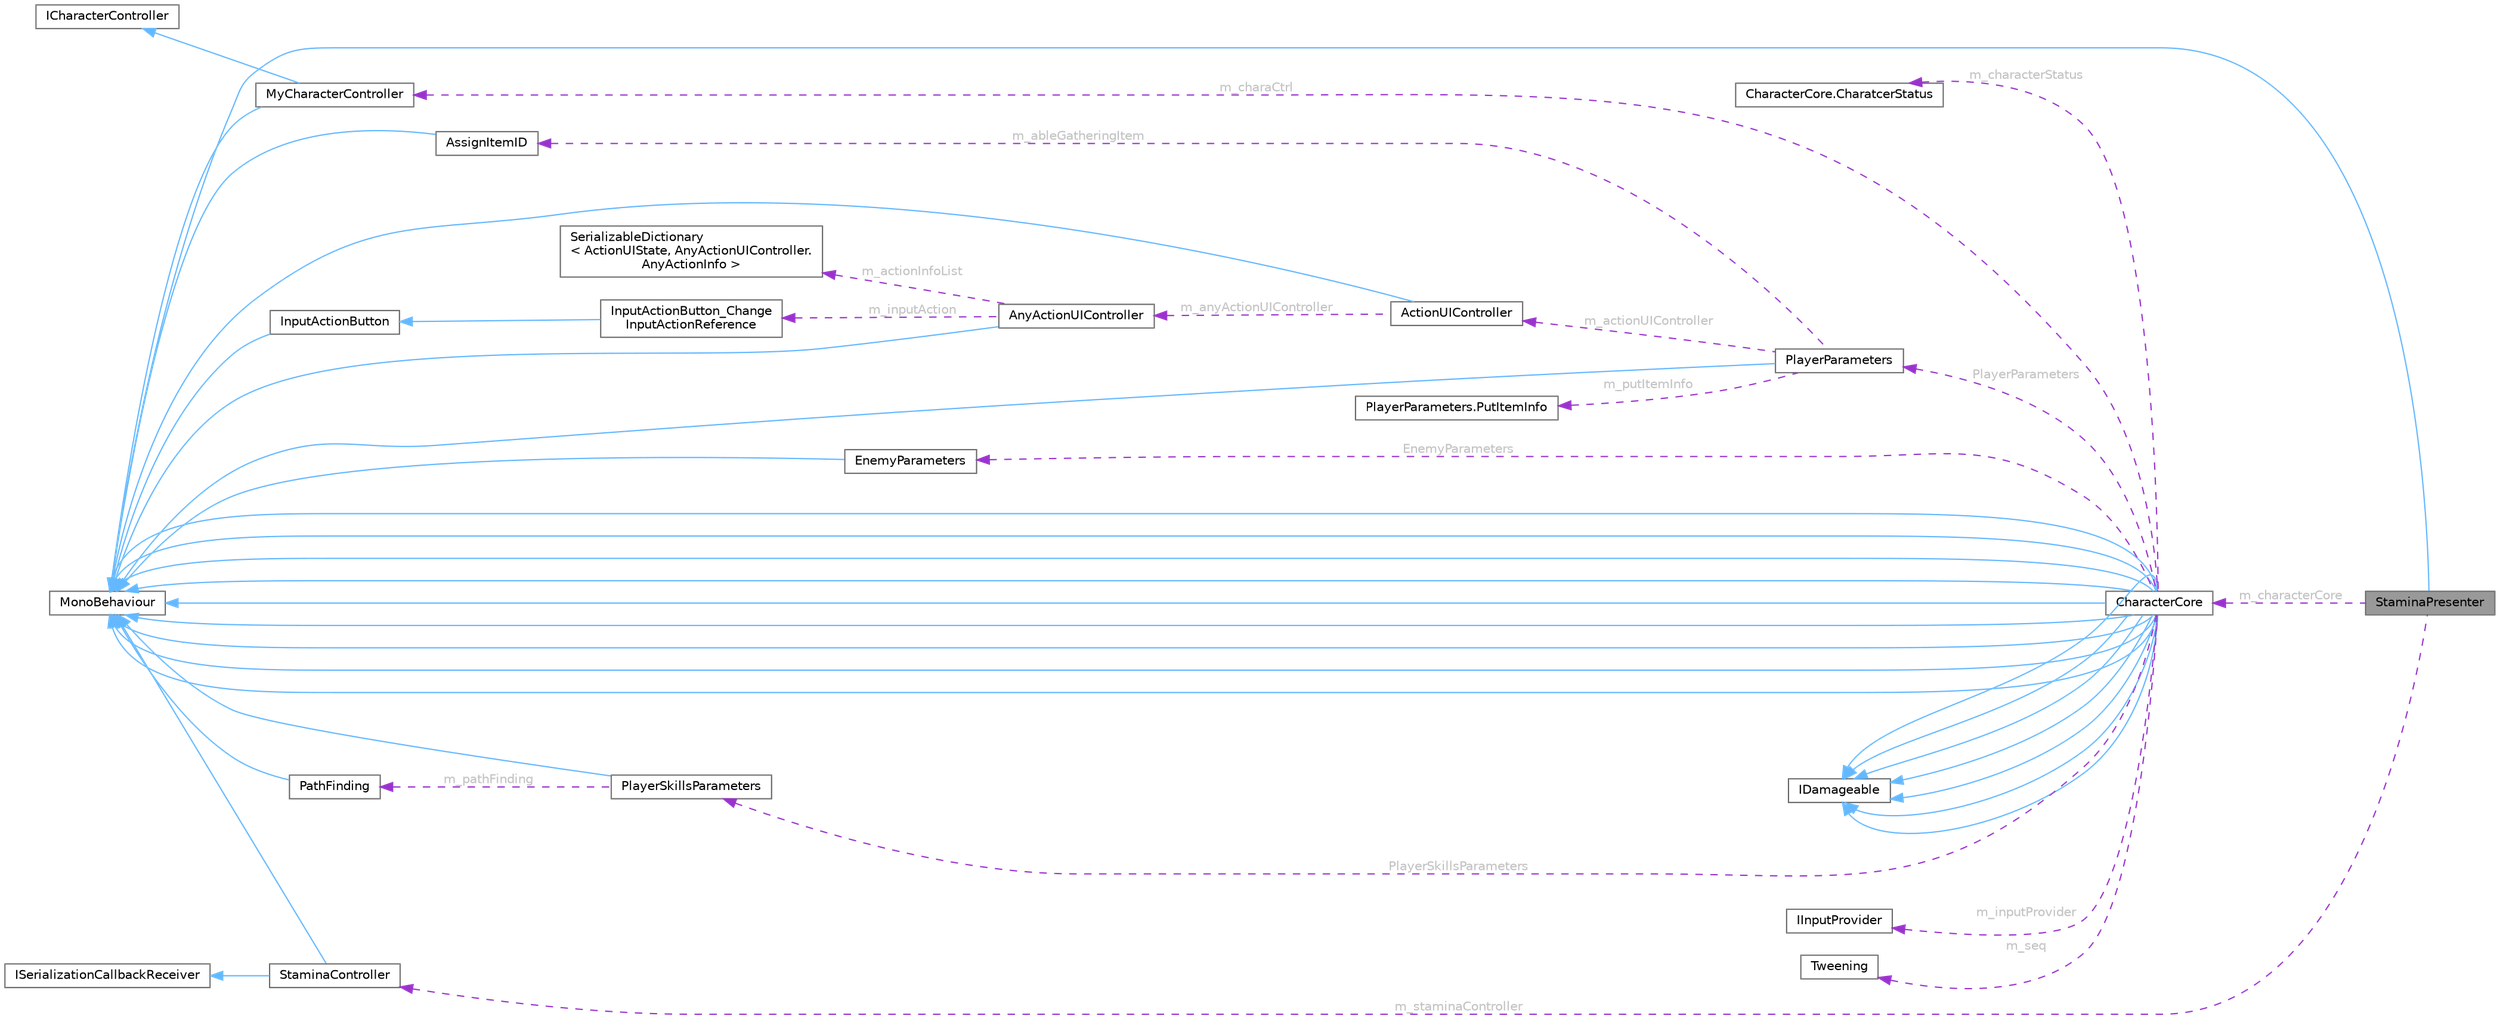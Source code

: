digraph "StaminaPresenter"
{
 // LATEX_PDF_SIZE
  bgcolor="transparent";
  edge [fontname=Helvetica,fontsize=10,labelfontname=Helvetica,labelfontsize=10];
  node [fontname=Helvetica,fontsize=10,shape=box,height=0.2,width=0.4];
  rankdir="LR";
  Node1 [id="Node000001",label="StaminaPresenter",height=0.2,width=0.4,color="gray40", fillcolor="grey60", style="filled", fontcolor="black",tooltip=" "];
  Node2 -> Node1 [id="edge1_Node000001_Node000002",dir="back",color="steelblue1",style="solid",tooltip=" "];
  Node2 [id="Node000002",label="MonoBehaviour",height=0.2,width=0.4,color="gray40", fillcolor="white", style="filled",tooltip=" "];
  Node3 -> Node1 [id="edge2_Node000001_Node000003",dir="back",color="darkorchid3",style="dashed",tooltip=" ",label=" m_characterCore",fontcolor="grey" ];
  Node3 [id="Node000003",label="CharacterCore",height=0.2,width=0.4,color="gray40", fillcolor="white", style="filled",URL="$class_character_core.html",tooltip=" "];
  Node2 -> Node3 [id="edge3_Node000003_Node000002",dir="back",color="steelblue1",style="solid",tooltip=" "];
  Node4 -> Node3 [id="edge4_Node000003_Node000004",dir="back",color="steelblue1",style="solid",tooltip=" "];
  Node4 [id="Node000004",label="IDamageable",height=0.2,width=0.4,color="gray40", fillcolor="white", style="filled",URL="$interface_i_damageable.html",tooltip=" "];
  Node2 -> Node3 [id="edge5_Node000003_Node000002",dir="back",color="steelblue1",style="solid",tooltip=" "];
  Node4 -> Node3 [id="edge6_Node000003_Node000004",dir="back",color="steelblue1",style="solid",tooltip=" "];
  Node2 -> Node3 [id="edge7_Node000003_Node000002",dir="back",color="steelblue1",style="solid",tooltip=" "];
  Node4 -> Node3 [id="edge8_Node000003_Node000004",dir="back",color="steelblue1",style="solid",tooltip=" "];
  Node2 -> Node3 [id="edge9_Node000003_Node000002",dir="back",color="steelblue1",style="solid",tooltip=" "];
  Node4 -> Node3 [id="edge10_Node000003_Node000004",dir="back",color="steelblue1",style="solid",tooltip=" "];
  Node2 -> Node3 [id="edge11_Node000003_Node000002",dir="back",color="steelblue1",style="solid",tooltip=" "];
  Node4 -> Node3 [id="edge12_Node000003_Node000004",dir="back",color="steelblue1",style="solid",tooltip=" "];
  Node2 -> Node3 [id="edge13_Node000003_Node000002",dir="back",color="steelblue1",style="solid",tooltip=" "];
  Node4 -> Node3 [id="edge14_Node000003_Node000004",dir="back",color="steelblue1",style="solid",tooltip=" "];
  Node2 -> Node3 [id="edge15_Node000003_Node000002",dir="back",color="steelblue1",style="solid",tooltip=" "];
  Node4 -> Node3 [id="edge16_Node000003_Node000004",dir="back",color="steelblue1",style="solid",tooltip=" "];
  Node2 -> Node3 [id="edge17_Node000003_Node000002",dir="back",color="steelblue1",style="solid",tooltip=" "];
  Node2 -> Node3 [id="edge18_Node000003_Node000002",dir="back",color="steelblue1",style="solid",tooltip=" "];
  Node5 -> Node3 [id="edge19_Node000003_Node000005",dir="back",color="darkorchid3",style="dashed",tooltip=" ",label=" m_charaCtrl",fontcolor="grey" ];
  Node5 [id="Node000005",label="MyCharacterController",height=0.2,width=0.4,color="gray40", fillcolor="white", style="filled",URL="$class_my_character_controller.html",tooltip=" "];
  Node2 -> Node5 [id="edge20_Node000005_Node000002",dir="back",color="steelblue1",style="solid",tooltip=" "];
  Node6 -> Node5 [id="edge21_Node000005_Node000006",dir="back",color="steelblue1",style="solid",tooltip=" "];
  Node6 [id="Node000006",label="ICharacterController",height=0.2,width=0.4,color="gray40", fillcolor="white", style="filled",tooltip=" "];
  Node7 -> Node3 [id="edge22_Node000003_Node000007",dir="back",color="darkorchid3",style="dashed",tooltip=" ",label=" m_inputProvider",fontcolor="grey" ];
  Node7 [id="Node000007",label="IInputProvider",height=0.2,width=0.4,color="gray40", fillcolor="white", style="filled",URL="$interface_i_input_provider.html",tooltip=" "];
  Node8 -> Node3 [id="edge23_Node000003_Node000008",dir="back",color="darkorchid3",style="dashed",tooltip=" ",label=" m_seq",fontcolor="grey" ];
  Node8 [id="Node000008",label="Tweening",height=0.2,width=0.4,color="gray40", fillcolor="white", style="filled",tooltip=" "];
  Node9 -> Node3 [id="edge24_Node000003_Node000009",dir="back",color="darkorchid3",style="dashed",tooltip=" ",label=" m_characterStatus",fontcolor="grey" ];
  Node9 [id="Node000009",label="CharacterCore.CharatcerStatus",height=0.2,width=0.4,color="gray40", fillcolor="white", style="filled",URL="$struct_character_core_1_1_charatcer_status.html",tooltip=" "];
  Node10 -> Node3 [id="edge25_Node000003_Node000010",dir="back",color="darkorchid3",style="dashed",tooltip=" ",label=" PlayerParameters",fontcolor="grey" ];
  Node10 [id="Node000010",label="PlayerParameters",height=0.2,width=0.4,color="gray40", fillcolor="white", style="filled",URL="$class_player_parameters.html",tooltip=" "];
  Node2 -> Node10 [id="edge26_Node000010_Node000002",dir="back",color="steelblue1",style="solid",tooltip=" "];
  Node11 -> Node10 [id="edge27_Node000010_Node000011",dir="back",color="darkorchid3",style="dashed",tooltip=" ",label=" m_putItemInfo",fontcolor="grey" ];
  Node11 [id="Node000011",label="PlayerParameters.PutItemInfo",height=0.2,width=0.4,color="gray40", fillcolor="white", style="filled",URL="$struct_player_parameters_1_1_put_item_info.html",tooltip=" "];
  Node12 -> Node10 [id="edge28_Node000010_Node000012",dir="back",color="darkorchid3",style="dashed",tooltip=" ",label=" m_ableGatheringItem",fontcolor="grey" ];
  Node12 [id="Node000012",label="AssignItemID",height=0.2,width=0.4,color="gray40", fillcolor="white", style="filled",URL="$class_assign_item_i_d.html",tooltip=" "];
  Node2 -> Node12 [id="edge29_Node000012_Node000002",dir="back",color="steelblue1",style="solid",tooltip=" "];
  Node13 -> Node10 [id="edge30_Node000010_Node000013",dir="back",color="darkorchid3",style="dashed",tooltip=" ",label=" m_actionUIController",fontcolor="grey" ];
  Node13 [id="Node000013",label="ActionUIController",height=0.2,width=0.4,color="gray40", fillcolor="white", style="filled",URL="$class_action_u_i_controller.html",tooltip=" "];
  Node2 -> Node13 [id="edge31_Node000013_Node000002",dir="back",color="steelblue1",style="solid",tooltip=" "];
  Node14 -> Node13 [id="edge32_Node000013_Node000014",dir="back",color="darkorchid3",style="dashed",tooltip=" ",label=" m_anyActionUIController",fontcolor="grey" ];
  Node14 [id="Node000014",label="AnyActionUIController",height=0.2,width=0.4,color="gray40", fillcolor="white", style="filled",URL="$class_any_action_u_i_controller.html",tooltip="アイテムを拾ったり、インタラクトする際のUI表示を制御するクラス"];
  Node2 -> Node14 [id="edge33_Node000014_Node000002",dir="back",color="steelblue1",style="solid",tooltip=" "];
  Node15 -> Node14 [id="edge34_Node000014_Node000015",dir="back",color="darkorchid3",style="dashed",tooltip=" ",label=" m_inputAction",fontcolor="grey" ];
  Node15 [id="Node000015",label="InputActionButton_Change\lInputActionReference",height=0.2,width=0.4,color="gray40", fillcolor="white", style="filled",URL="$class_input_action_button___change_input_action_reference.html",tooltip=" "];
  Node16 -> Node15 [id="edge35_Node000015_Node000016",dir="back",color="steelblue1",style="solid",tooltip=" "];
  Node16 [id="Node000016",label="InputActionButton",height=0.2,width=0.4,color="gray40", fillcolor="white", style="filled",URL="$class_input_action_button.html",tooltip=" "];
  Node2 -> Node16 [id="edge36_Node000016_Node000002",dir="back",color="steelblue1",style="solid",tooltip=" "];
  Node17 -> Node14 [id="edge37_Node000014_Node000017",dir="back",color="darkorchid3",style="dashed",tooltip=" ",label=" m_actionInfoList",fontcolor="grey" ];
  Node17 [id="Node000017",label="SerializableDictionary\l\< ActionUIState, AnyActionUIController.\lAnyActionInfo \>",height=0.2,width=0.4,color="gray40", fillcolor="white", style="filled",URL="$class_serializable_dictionary.html",tooltip=" "];
  Node18 -> Node3 [id="edge38_Node000003_Node000018",dir="back",color="darkorchid3",style="dashed",tooltip=" ",label=" EnemyParameters",fontcolor="grey" ];
  Node18 [id="Node000018",label="EnemyParameters",height=0.2,width=0.4,color="gray40", fillcolor="white", style="filled",URL="$class_enemy_parameters.html",tooltip=" "];
  Node2 -> Node18 [id="edge39_Node000018_Node000002",dir="back",color="steelblue1",style="solid",tooltip=" "];
  Node19 -> Node3 [id="edge40_Node000003_Node000019",dir="back",color="darkorchid3",style="dashed",tooltip=" ",label=" PlayerSkillsParameters",fontcolor="grey" ];
  Node19 [id="Node000019",label="PlayerSkillsParameters",height=0.2,width=0.4,color="gray40", fillcolor="white", style="filled",URL="$class_player_skills_parameters.html",tooltip=" "];
  Node2 -> Node19 [id="edge41_Node000019_Node000002",dir="back",color="steelblue1",style="solid",tooltip=" "];
  Node20 -> Node19 [id="edge42_Node000019_Node000020",dir="back",color="darkorchid3",style="dashed",tooltip=" ",label=" m_pathFinding",fontcolor="grey" ];
  Node20 [id="Node000020",label="PathFinding",height=0.2,width=0.4,color="gray40", fillcolor="white", style="filled",URL="$class_path_finding.html",tooltip=" "];
  Node2 -> Node20 [id="edge43_Node000020_Node000002",dir="back",color="steelblue1",style="solid",tooltip=" "];
  Node21 -> Node1 [id="edge44_Node000001_Node000021",dir="back",color="darkorchid3",style="dashed",tooltip=" ",label=" m_staminaController",fontcolor="grey" ];
  Node21 [id="Node000021",label="StaminaController",height=0.2,width=0.4,color="gray40", fillcolor="white", style="filled",URL="$class_stamina_controller.html",tooltip=" "];
  Node2 -> Node21 [id="edge45_Node000021_Node000002",dir="back",color="steelblue1",style="solid",tooltip=" "];
  Node22 -> Node21 [id="edge46_Node000021_Node000022",dir="back",color="steelblue1",style="solid",tooltip=" "];
  Node22 [id="Node000022",label="ISerializationCallbackReceiver",height=0.2,width=0.4,color="gray40", fillcolor="white", style="filled",tooltip=" "];
}
